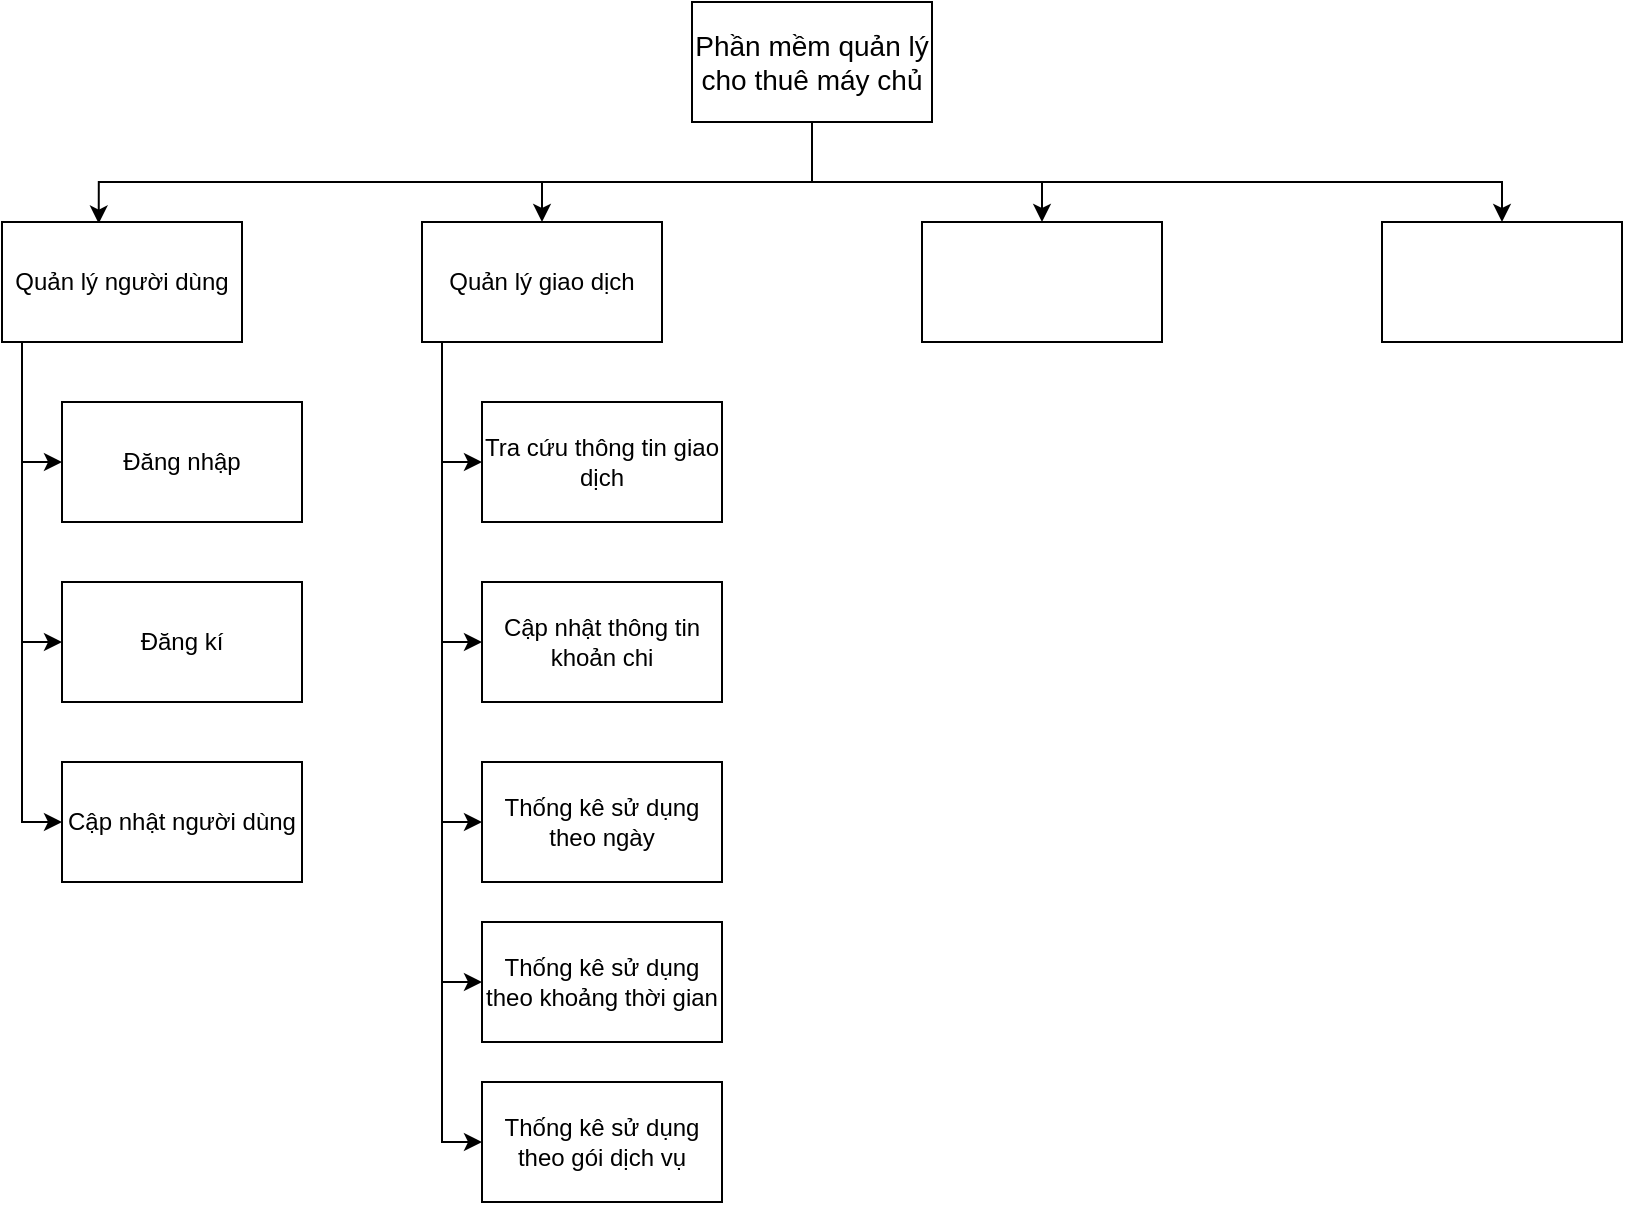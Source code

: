<mxfile version="21.6.9" type="github">
  <diagram name="Page-1" id="_Gholo84nZcUQhtDPIk-">
    <mxGraphModel dx="914" dy="581" grid="1" gridSize="10" guides="1" tooltips="1" connect="1" arrows="1" fold="1" page="1" pageScale="1" pageWidth="850" pageHeight="1100" math="0" shadow="0">
      <root>
        <mxCell id="0" />
        <mxCell id="1" parent="0" />
        <mxCell id="GdvswwTuwhGNZftmkf89-2" style="edgeStyle=orthogonalEdgeStyle;rounded=0;orthogonalLoop=1;jettySize=auto;html=1;exitX=0.5;exitY=1;exitDx=0;exitDy=0;entryX=0.403;entryY=0.013;entryDx=0;entryDy=0;entryPerimeter=0;" edge="1" parent="1" source="GdvswwTuwhGNZftmkf89-1" target="GdvswwTuwhGNZftmkf89-4">
          <mxGeometry relative="1" as="geometry">
            <mxPoint x="10" y="140" as="targetPoint" />
            <Array as="points">
              <mxPoint x="425" y="110" />
              <mxPoint x="68" y="110" />
            </Array>
          </mxGeometry>
        </mxCell>
        <mxCell id="GdvswwTuwhGNZftmkf89-1" value="&lt;font style=&quot;font-size: 14px;&quot;&gt;Phần mềm quản lý cho thuê máy chủ&lt;/font&gt;" style="rounded=0;whiteSpace=wrap;html=1;" vertex="1" parent="1">
          <mxGeometry x="365" y="20" width="120" height="60" as="geometry" />
        </mxCell>
        <mxCell id="GdvswwTuwhGNZftmkf89-5" style="edgeStyle=orthogonalEdgeStyle;rounded=0;orthogonalLoop=1;jettySize=auto;html=1;" edge="1" parent="1" source="GdvswwTuwhGNZftmkf89-4" target="GdvswwTuwhGNZftmkf89-6">
          <mxGeometry relative="1" as="geometry">
            <mxPoint x="30" y="430" as="targetPoint" />
            <Array as="points">
              <mxPoint x="30" y="430" />
            </Array>
          </mxGeometry>
        </mxCell>
        <mxCell id="GdvswwTuwhGNZftmkf89-4" value="Quản lý người dùng" style="rounded=0;whiteSpace=wrap;html=1;" vertex="1" parent="1">
          <mxGeometry x="20" y="130" width="120" height="60" as="geometry" />
        </mxCell>
        <mxCell id="GdvswwTuwhGNZftmkf89-6" value="Cập nhật người dùng" style="rounded=0;whiteSpace=wrap;html=1;" vertex="1" parent="1">
          <mxGeometry x="50" y="400" width="120" height="60" as="geometry" />
        </mxCell>
        <mxCell id="GdvswwTuwhGNZftmkf89-7" value="Đăng kí" style="rounded=0;whiteSpace=wrap;html=1;" vertex="1" parent="1">
          <mxGeometry x="50" y="310" width="120" height="60" as="geometry" />
        </mxCell>
        <mxCell id="GdvswwTuwhGNZftmkf89-8" value="Đăng nhập" style="rounded=0;whiteSpace=wrap;html=1;" vertex="1" parent="1">
          <mxGeometry x="50" y="220" width="120" height="60" as="geometry" />
        </mxCell>
        <mxCell id="GdvswwTuwhGNZftmkf89-9" value="" style="endArrow=classic;html=1;rounded=0;entryX=0;entryY=0.5;entryDx=0;entryDy=0;" edge="1" parent="1" target="GdvswwTuwhGNZftmkf89-7">
          <mxGeometry width="50" height="50" relative="1" as="geometry">
            <mxPoint x="30" y="340" as="sourcePoint" />
            <mxPoint x="410" y="370" as="targetPoint" />
          </mxGeometry>
        </mxCell>
        <mxCell id="GdvswwTuwhGNZftmkf89-10" value="" style="endArrow=classic;html=1;rounded=0;entryX=0;entryY=0.5;entryDx=0;entryDy=0;" edge="1" parent="1" target="GdvswwTuwhGNZftmkf89-8">
          <mxGeometry width="50" height="50" relative="1" as="geometry">
            <mxPoint x="30" y="250" as="sourcePoint" />
            <mxPoint x="60" y="350" as="targetPoint" />
          </mxGeometry>
        </mxCell>
        <mxCell id="GdvswwTuwhGNZftmkf89-11" value="Quản lý giao dịch" style="rounded=0;whiteSpace=wrap;html=1;" vertex="1" parent="1">
          <mxGeometry x="230" y="130" width="120" height="60" as="geometry" />
        </mxCell>
        <mxCell id="GdvswwTuwhGNZftmkf89-16" value="" style="endArrow=classic;html=1;rounded=0;entryX=0.5;entryY=0;entryDx=0;entryDy=0;" edge="1" parent="1" target="GdvswwTuwhGNZftmkf89-11">
          <mxGeometry width="50" height="50" relative="1" as="geometry">
            <mxPoint x="290" y="110" as="sourcePoint" />
            <mxPoint x="420" y="110" as="targetPoint" />
          </mxGeometry>
        </mxCell>
        <mxCell id="GdvswwTuwhGNZftmkf89-19" style="edgeStyle=orthogonalEdgeStyle;rounded=0;orthogonalLoop=1;jettySize=auto;html=1;exitX=0.5;exitY=1;exitDx=0;exitDy=0;entryX=0.5;entryY=0;entryDx=0;entryDy=0;" edge="1" parent="1" source="GdvswwTuwhGNZftmkf89-1" target="GdvswwTuwhGNZftmkf89-20">
          <mxGeometry relative="1" as="geometry">
            <mxPoint x="730" y="120" as="targetPoint" />
            <mxPoint x="452" y="90" as="sourcePoint" />
            <Array as="points">
              <mxPoint x="442" y="110" />
              <mxPoint x="750" y="110" />
            </Array>
          </mxGeometry>
        </mxCell>
        <mxCell id="GdvswwTuwhGNZftmkf89-20" value="" style="rounded=0;whiteSpace=wrap;html=1;" vertex="1" parent="1">
          <mxGeometry x="710" y="130" width="120" height="60" as="geometry" />
        </mxCell>
        <mxCell id="GdvswwTuwhGNZftmkf89-23" value="" style="rounded=0;whiteSpace=wrap;html=1;" vertex="1" parent="1">
          <mxGeometry x="480" y="130" width="120" height="60" as="geometry" />
        </mxCell>
        <mxCell id="GdvswwTuwhGNZftmkf89-24" value="" style="endArrow=classic;html=1;rounded=0;entryX=0.5;entryY=0;entryDx=0;entryDy=0;" edge="1" parent="1" target="GdvswwTuwhGNZftmkf89-23">
          <mxGeometry width="50" height="50" relative="1" as="geometry">
            <mxPoint x="540" y="110" as="sourcePoint" />
            <mxPoint x="670" y="110" as="targetPoint" />
          </mxGeometry>
        </mxCell>
        <mxCell id="GdvswwTuwhGNZftmkf89-25" style="edgeStyle=orthogonalEdgeStyle;rounded=0;orthogonalLoop=1;jettySize=auto;html=1;" edge="1" parent="1" target="GdvswwTuwhGNZftmkf89-26">
          <mxGeometry relative="1" as="geometry">
            <mxPoint x="240" y="430" as="targetPoint" />
            <mxPoint x="240" y="190" as="sourcePoint" />
            <Array as="points">
              <mxPoint x="240" y="590" />
            </Array>
          </mxGeometry>
        </mxCell>
        <mxCell id="GdvswwTuwhGNZftmkf89-26" value="Thống kê sử dụng theo gói dịch vụ" style="rounded=0;whiteSpace=wrap;html=1;" vertex="1" parent="1">
          <mxGeometry x="260" y="560" width="120" height="60" as="geometry" />
        </mxCell>
        <mxCell id="GdvswwTuwhGNZftmkf89-27" value="Cập nhật thông tin khoản chi" style="rounded=0;whiteSpace=wrap;html=1;" vertex="1" parent="1">
          <mxGeometry x="260" y="310" width="120" height="60" as="geometry" />
        </mxCell>
        <mxCell id="GdvswwTuwhGNZftmkf89-28" value="Tra cứu thông tin giao dịch" style="rounded=0;whiteSpace=wrap;html=1;" vertex="1" parent="1">
          <mxGeometry x="260" y="220" width="120" height="60" as="geometry" />
        </mxCell>
        <mxCell id="GdvswwTuwhGNZftmkf89-29" value="" style="endArrow=classic;html=1;rounded=0;entryX=0;entryY=0.5;entryDx=0;entryDy=0;" edge="1" parent="1" target="GdvswwTuwhGNZftmkf89-27">
          <mxGeometry width="50" height="50" relative="1" as="geometry">
            <mxPoint x="240" y="340" as="sourcePoint" />
            <mxPoint x="620" y="370" as="targetPoint" />
          </mxGeometry>
        </mxCell>
        <mxCell id="GdvswwTuwhGNZftmkf89-30" value="" style="endArrow=classic;html=1;rounded=0;entryX=0;entryY=0.5;entryDx=0;entryDy=0;" edge="1" parent="1" target="GdvswwTuwhGNZftmkf89-28">
          <mxGeometry width="50" height="50" relative="1" as="geometry">
            <mxPoint x="240" y="250" as="sourcePoint" />
            <mxPoint x="270" y="350" as="targetPoint" />
          </mxGeometry>
        </mxCell>
        <mxCell id="GdvswwTuwhGNZftmkf89-32" value="Thống kê sử dụng theo ngày" style="rounded=0;whiteSpace=wrap;html=1;" vertex="1" parent="1">
          <mxGeometry x="260" y="400" width="120" height="60" as="geometry" />
        </mxCell>
        <mxCell id="GdvswwTuwhGNZftmkf89-33" value="" style="endArrow=classic;html=1;rounded=0;entryX=0;entryY=0.5;entryDx=0;entryDy=0;" edge="1" parent="1" target="GdvswwTuwhGNZftmkf89-32">
          <mxGeometry width="50" height="50" relative="1" as="geometry">
            <mxPoint x="240" y="430" as="sourcePoint" />
            <mxPoint x="620" y="460" as="targetPoint" />
          </mxGeometry>
        </mxCell>
        <mxCell id="GdvswwTuwhGNZftmkf89-35" value="Thống kê sử dụng theo khoảng thời gian" style="rounded=0;whiteSpace=wrap;html=1;" vertex="1" parent="1">
          <mxGeometry x="260" y="480" width="120" height="60" as="geometry" />
        </mxCell>
        <mxCell id="GdvswwTuwhGNZftmkf89-36" value="" style="endArrow=classic;html=1;rounded=0;entryX=0;entryY=0.5;entryDx=0;entryDy=0;" edge="1" parent="1" target="GdvswwTuwhGNZftmkf89-35">
          <mxGeometry width="50" height="50" relative="1" as="geometry">
            <mxPoint x="240" y="510" as="sourcePoint" />
            <mxPoint x="620" y="540" as="targetPoint" />
          </mxGeometry>
        </mxCell>
      </root>
    </mxGraphModel>
  </diagram>
</mxfile>
